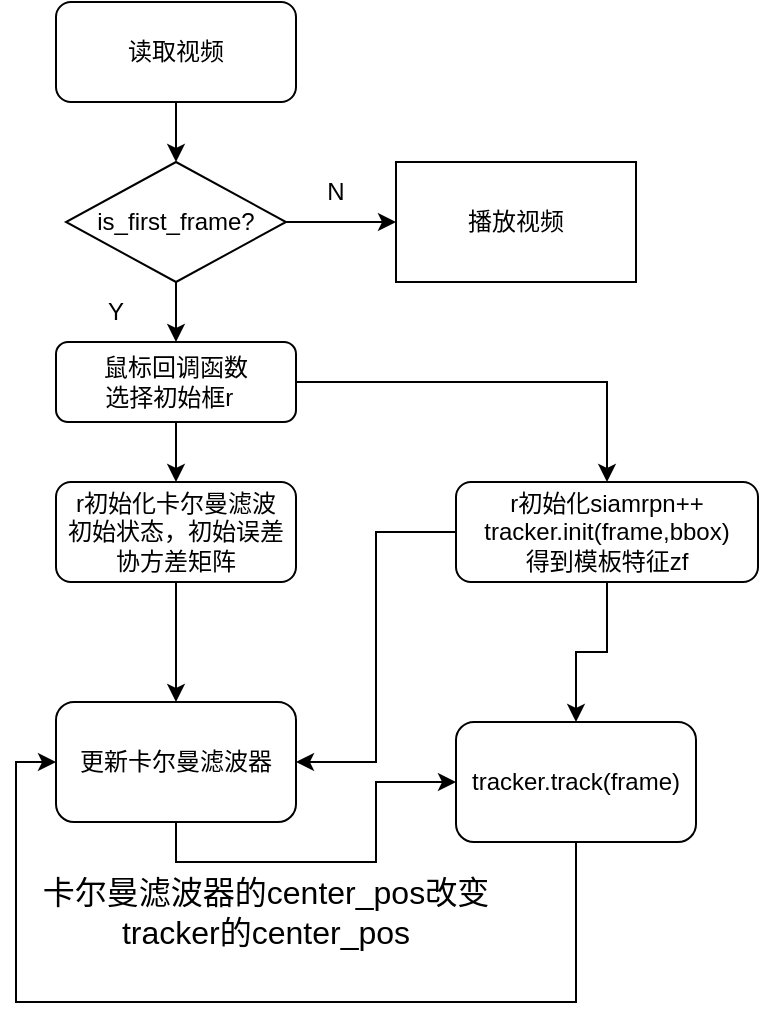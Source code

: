 <mxfile version="21.5.0" type="device">
  <diagram id="C5RBs43oDa-KdzZeNtuy" name="Page-1">
    <mxGraphModel dx="793" dy="1197" grid="0" gridSize="10" guides="1" tooltips="1" connect="1" arrows="1" fold="1" page="1" pageScale="1" pageWidth="827" pageHeight="1169" background="none" math="0" shadow="0">
      <root>
        <mxCell id="WIyWlLk6GJQsqaUBKTNV-0" />
        <mxCell id="WIyWlLk6GJQsqaUBKTNV-1" parent="WIyWlLk6GJQsqaUBKTNV-0" />
        <mxCell id="kVjBeRDXee9KyTtdjX3h-4" value="" style="edgeStyle=orthogonalEdgeStyle;rounded=0;orthogonalLoop=1;jettySize=auto;html=1;" parent="WIyWlLk6GJQsqaUBKTNV-1" source="WIyWlLk6GJQsqaUBKTNV-3" target="kVjBeRDXee9KyTtdjX3h-3" edge="1">
          <mxGeometry relative="1" as="geometry" />
        </mxCell>
        <mxCell id="kVjBeRDXee9KyTtdjX3h-8" style="edgeStyle=orthogonalEdgeStyle;rounded=0;orthogonalLoop=1;jettySize=auto;html=1;exitX=1;exitY=0.5;exitDx=0;exitDy=0;entryX=0.5;entryY=0;entryDx=0;entryDy=0;" parent="WIyWlLk6GJQsqaUBKTNV-1" source="WIyWlLk6GJQsqaUBKTNV-3" target="kVjBeRDXee9KyTtdjX3h-5" edge="1">
          <mxGeometry relative="1" as="geometry" />
        </mxCell>
        <mxCell id="WIyWlLk6GJQsqaUBKTNV-3" value="鼠标回调函数&lt;br&gt;选择初始框r&amp;nbsp;&amp;nbsp;" style="rounded=1;whiteSpace=wrap;html=1;fontSize=12;glass=0;strokeWidth=1;shadow=0;" parent="WIyWlLk6GJQsqaUBKTNV-1" vertex="1">
          <mxGeometry x="160" y="190" width="120" height="40" as="geometry" />
        </mxCell>
        <mxCell id="B3I4ySlvdgSe8SW0rqzI-4" value="" style="edgeStyle=orthogonalEdgeStyle;rounded=0;orthogonalLoop=1;jettySize=auto;html=1;" edge="1" parent="WIyWlLk6GJQsqaUBKTNV-1" source="kVjBeRDXee9KyTtdjX3h-0" target="B3I4ySlvdgSe8SW0rqzI-0">
          <mxGeometry relative="1" as="geometry" />
        </mxCell>
        <mxCell id="kVjBeRDXee9KyTtdjX3h-0" value="读取视频" style="rounded=1;whiteSpace=wrap;html=1;fontSize=12;glass=0;strokeWidth=1;shadow=0;" parent="WIyWlLk6GJQsqaUBKTNV-1" vertex="1">
          <mxGeometry x="160" y="20" width="120" height="50" as="geometry" />
        </mxCell>
        <mxCell id="kVjBeRDXee9KyTtdjX3h-12" value="" style="edgeStyle=orthogonalEdgeStyle;rounded=0;orthogonalLoop=1;jettySize=auto;html=1;" parent="WIyWlLk6GJQsqaUBKTNV-1" source="kVjBeRDXee9KyTtdjX3h-3" target="kVjBeRDXee9KyTtdjX3h-11" edge="1">
          <mxGeometry relative="1" as="geometry" />
        </mxCell>
        <mxCell id="kVjBeRDXee9KyTtdjX3h-3" value="r初始化卡尔曼滤波&lt;br&gt;初始状态，初始误差协方差矩阵" style="rounded=1;whiteSpace=wrap;html=1;" parent="WIyWlLk6GJQsqaUBKTNV-1" vertex="1">
          <mxGeometry x="160" y="260" width="120" height="50" as="geometry" />
        </mxCell>
        <mxCell id="kVjBeRDXee9KyTtdjX3h-10" value="" style="edgeStyle=orthogonalEdgeStyle;rounded=0;orthogonalLoop=1;jettySize=auto;html=1;" parent="WIyWlLk6GJQsqaUBKTNV-1" source="kVjBeRDXee9KyTtdjX3h-5" target="kVjBeRDXee9KyTtdjX3h-9" edge="1">
          <mxGeometry relative="1" as="geometry" />
        </mxCell>
        <mxCell id="kVjBeRDXee9KyTtdjX3h-13" style="edgeStyle=orthogonalEdgeStyle;rounded=0;orthogonalLoop=1;jettySize=auto;html=1;exitX=0;exitY=0.5;exitDx=0;exitDy=0;entryX=1;entryY=0.5;entryDx=0;entryDy=0;" parent="WIyWlLk6GJQsqaUBKTNV-1" source="kVjBeRDXee9KyTtdjX3h-5" target="kVjBeRDXee9KyTtdjX3h-11" edge="1">
          <mxGeometry relative="1" as="geometry">
            <Array as="points">
              <mxPoint x="320" y="285" />
              <mxPoint x="320" y="400" />
            </Array>
          </mxGeometry>
        </mxCell>
        <mxCell id="kVjBeRDXee9KyTtdjX3h-5" value="r初始化siamrpn++&lt;br&gt;tracker.init(frame,bbox)&lt;br&gt;得到模板特征zf" style="rounded=1;whiteSpace=wrap;html=1;" parent="WIyWlLk6GJQsqaUBKTNV-1" vertex="1">
          <mxGeometry x="360" y="260" width="151" height="50" as="geometry" />
        </mxCell>
        <mxCell id="kVjBeRDXee9KyTtdjX3h-21" style="edgeStyle=orthogonalEdgeStyle;rounded=0;orthogonalLoop=1;jettySize=auto;html=1;exitX=0.5;exitY=1;exitDx=0;exitDy=0;entryX=0;entryY=0.5;entryDx=0;entryDy=0;" parent="WIyWlLk6GJQsqaUBKTNV-1" source="kVjBeRDXee9KyTtdjX3h-9" target="kVjBeRDXee9KyTtdjX3h-11" edge="1">
          <mxGeometry relative="1" as="geometry">
            <Array as="points">
              <mxPoint x="420" y="520" />
              <mxPoint x="140" y="520" />
              <mxPoint x="140" y="400" />
            </Array>
          </mxGeometry>
        </mxCell>
        <mxCell id="kVjBeRDXee9KyTtdjX3h-9" value="tracker.track(frame)&lt;br&gt;" style="whiteSpace=wrap;html=1;rounded=1;" parent="WIyWlLk6GJQsqaUBKTNV-1" vertex="1">
          <mxGeometry x="360" y="380" width="120" height="60" as="geometry" />
        </mxCell>
        <mxCell id="kVjBeRDXee9KyTtdjX3h-18" style="edgeStyle=orthogonalEdgeStyle;rounded=0;orthogonalLoop=1;jettySize=auto;html=1;exitX=0.5;exitY=1;exitDx=0;exitDy=0;entryX=0;entryY=0.5;entryDx=0;entryDy=0;" parent="WIyWlLk6GJQsqaUBKTNV-1" source="kVjBeRDXee9KyTtdjX3h-11" target="kVjBeRDXee9KyTtdjX3h-9" edge="1">
          <mxGeometry relative="1" as="geometry" />
        </mxCell>
        <mxCell id="kVjBeRDXee9KyTtdjX3h-11" value="更新卡尔曼滤波器" style="whiteSpace=wrap;html=1;rounded=1;" parent="WIyWlLk6GJQsqaUBKTNV-1" vertex="1">
          <mxGeometry x="160" y="370" width="120" height="60" as="geometry" />
        </mxCell>
        <mxCell id="kVjBeRDXee9KyTtdjX3h-19" value="&lt;font style=&quot;font-size: 16px;&quot;&gt;卡尔曼滤波器的center_pos改变tracker的center_pos&lt;/font&gt;" style="text;html=1;strokeColor=none;fillColor=none;align=center;verticalAlign=middle;whiteSpace=wrap;rounded=0;" parent="WIyWlLk6GJQsqaUBKTNV-1" vertex="1">
          <mxGeometry x="140" y="440" width="250" height="70" as="geometry" />
        </mxCell>
        <mxCell id="B3I4ySlvdgSe8SW0rqzI-5" value="" style="edgeStyle=orthogonalEdgeStyle;rounded=0;orthogonalLoop=1;jettySize=auto;html=1;" edge="1" parent="WIyWlLk6GJQsqaUBKTNV-1" source="B3I4ySlvdgSe8SW0rqzI-0" target="WIyWlLk6GJQsqaUBKTNV-3">
          <mxGeometry relative="1" as="geometry" />
        </mxCell>
        <mxCell id="B3I4ySlvdgSe8SW0rqzI-8" value="" style="edgeStyle=orthogonalEdgeStyle;rounded=0;orthogonalLoop=1;jettySize=auto;html=1;" edge="1" parent="WIyWlLk6GJQsqaUBKTNV-1" source="B3I4ySlvdgSe8SW0rqzI-0" target="B3I4ySlvdgSe8SW0rqzI-7">
          <mxGeometry relative="1" as="geometry" />
        </mxCell>
        <mxCell id="B3I4ySlvdgSe8SW0rqzI-0" value="is_first_frame?" style="rhombus;whiteSpace=wrap;html=1;" vertex="1" parent="WIyWlLk6GJQsqaUBKTNV-1">
          <mxGeometry x="165" y="100" width="110" height="60" as="geometry" />
        </mxCell>
        <mxCell id="B3I4ySlvdgSe8SW0rqzI-2" style="edgeStyle=orthogonalEdgeStyle;rounded=0;orthogonalLoop=1;jettySize=auto;html=1;exitX=0.5;exitY=1;exitDx=0;exitDy=0;" edge="1" parent="WIyWlLk6GJQsqaUBKTNV-1" source="B3I4ySlvdgSe8SW0rqzI-0" target="B3I4ySlvdgSe8SW0rqzI-0">
          <mxGeometry relative="1" as="geometry" />
        </mxCell>
        <mxCell id="B3I4ySlvdgSe8SW0rqzI-6" value="Y" style="text;html=1;strokeColor=none;fillColor=none;align=center;verticalAlign=middle;whiteSpace=wrap;rounded=0;" vertex="1" parent="WIyWlLk6GJQsqaUBKTNV-1">
          <mxGeometry x="160" y="160" width="60" height="30" as="geometry" />
        </mxCell>
        <mxCell id="B3I4ySlvdgSe8SW0rqzI-7" value="播放视频" style="rounded=0;whiteSpace=wrap;html=1;" vertex="1" parent="WIyWlLk6GJQsqaUBKTNV-1">
          <mxGeometry x="330" y="100" width="120" height="60" as="geometry" />
        </mxCell>
        <mxCell id="B3I4ySlvdgSe8SW0rqzI-9" value="N" style="text;html=1;strokeColor=none;fillColor=none;align=center;verticalAlign=middle;whiteSpace=wrap;rounded=0;" vertex="1" parent="WIyWlLk6GJQsqaUBKTNV-1">
          <mxGeometry x="270" y="100" width="60" height="30" as="geometry" />
        </mxCell>
      </root>
    </mxGraphModel>
  </diagram>
</mxfile>
